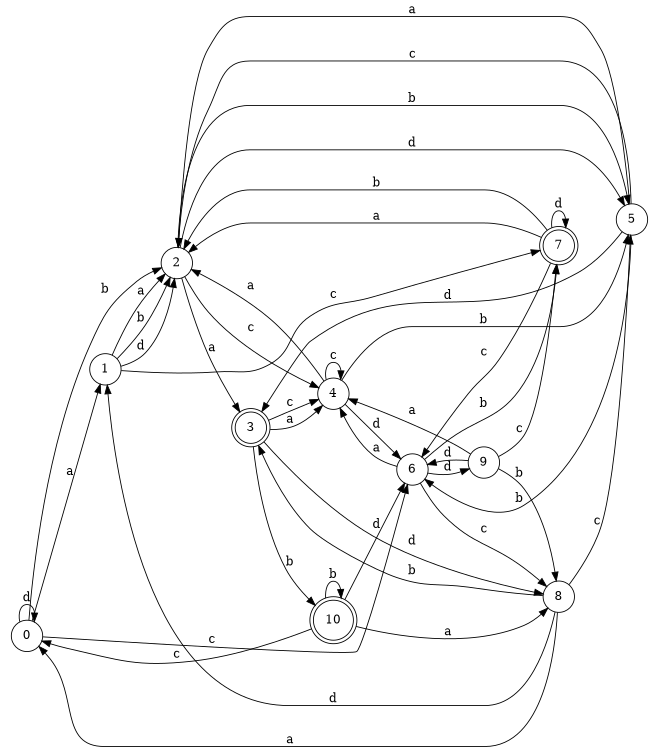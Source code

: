 digraph n9_10 {
__start0 [label="" shape="none"];

rankdir=LR;
size="8,5";

s0 [style="filled", color="black", fillcolor="white" shape="circle", label="0"];
s1 [style="filled", color="black", fillcolor="white" shape="circle", label="1"];
s2 [style="filled", color="black", fillcolor="white" shape="circle", label="2"];
s3 [style="rounded,filled", color="black", fillcolor="white" shape="doublecircle", label="3"];
s4 [style="filled", color="black", fillcolor="white" shape="circle", label="4"];
s5 [style="filled", color="black", fillcolor="white" shape="circle", label="5"];
s6 [style="filled", color="black", fillcolor="white" shape="circle", label="6"];
s7 [style="rounded,filled", color="black", fillcolor="white" shape="doublecircle", label="7"];
s8 [style="filled", color="black", fillcolor="white" shape="circle", label="8"];
s9 [style="filled", color="black", fillcolor="white" shape="circle", label="9"];
s10 [style="rounded,filled", color="black", fillcolor="white" shape="doublecircle", label="10"];
s0 -> s1 [label="a"];
s0 -> s2 [label="b"];
s0 -> s6 [label="c"];
s0 -> s0 [label="d"];
s1 -> s2 [label="a"];
s1 -> s2 [label="b"];
s1 -> s7 [label="c"];
s1 -> s2 [label="d"];
s2 -> s3 [label="a"];
s2 -> s5 [label="b"];
s2 -> s4 [label="c"];
s2 -> s5 [label="d"];
s3 -> s4 [label="a"];
s3 -> s10 [label="b"];
s3 -> s4 [label="c"];
s3 -> s8 [label="d"];
s4 -> s2 [label="a"];
s4 -> s5 [label="b"];
s4 -> s4 [label="c"];
s4 -> s6 [label="d"];
s5 -> s2 [label="a"];
s5 -> s6 [label="b"];
s5 -> s2 [label="c"];
s5 -> s3 [label="d"];
s6 -> s4 [label="a"];
s6 -> s7 [label="b"];
s6 -> s8 [label="c"];
s6 -> s9 [label="d"];
s7 -> s2 [label="a"];
s7 -> s2 [label="b"];
s7 -> s6 [label="c"];
s7 -> s7 [label="d"];
s8 -> s0 [label="a"];
s8 -> s3 [label="b"];
s8 -> s5 [label="c"];
s8 -> s1 [label="d"];
s9 -> s4 [label="a"];
s9 -> s8 [label="b"];
s9 -> s7 [label="c"];
s9 -> s6 [label="d"];
s10 -> s8 [label="a"];
s10 -> s10 [label="b"];
s10 -> s0 [label="c"];
s10 -> s6 [label="d"];

}